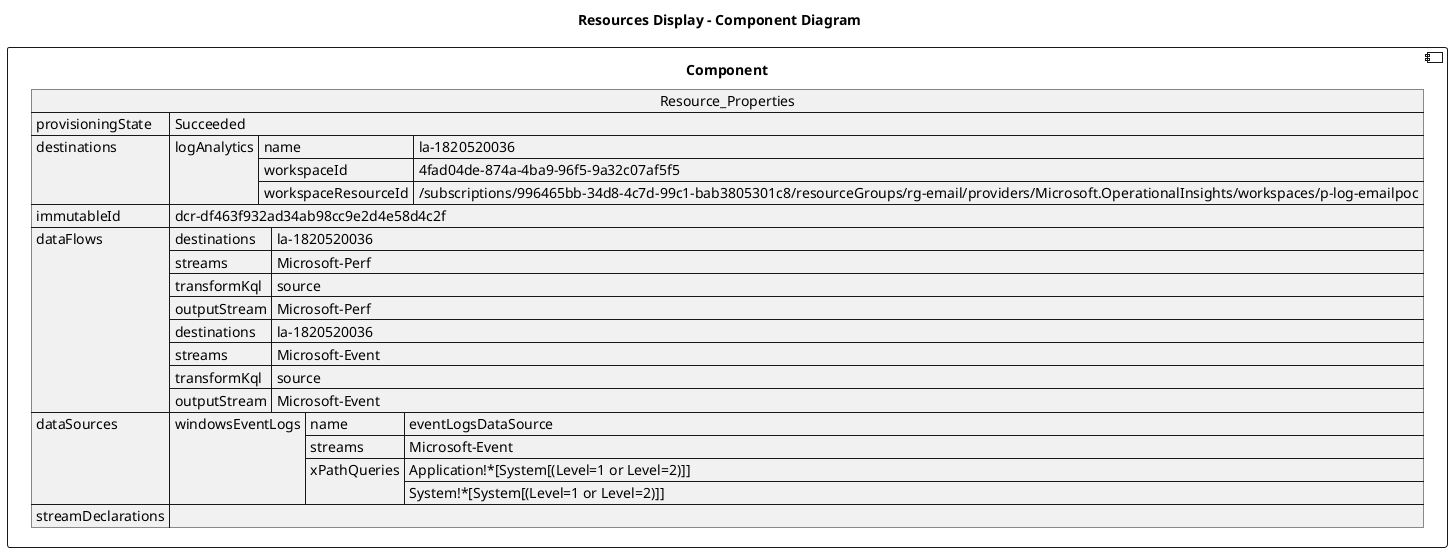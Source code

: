 @startuml

title Resources Display - Component Diagram

component Component {

json  Resource_Properties {
  "provisioningState": "Succeeded",
  "destinations": {
    "logAnalytics": [
      {
        "name": "la-1820520036",
        "workspaceId": "4fad04de-874a-4ba9-96f5-9a32c07af5f5",
        "workspaceResourceId": "/subscriptions/996465bb-34d8-4c7d-99c1-bab3805301c8/resourceGroups/rg-email/providers/Microsoft.OperationalInsights/workspaces/p-log-emailpoc"
      }
    ]
  },
  "immutableId": "dcr-df463f932ad34ab98cc9e2d4e58d4c2f",
  "dataFlows": [
    {
      "destinations": [
        "la-1820520036"
      ],
      "streams": [
        "Microsoft-Perf"
      ],
      "transformKql": "source",
      "outputStream": "Microsoft-Perf"
    },
    {
      "destinations": [
        "la-1820520036"
      ],
      "streams": [
        "Microsoft-Event"
      ],
      "transformKql": "source",
      "outputStream": "Microsoft-Event"
    }
  ],
  "dataSources": {
    "windowsEventLogs": [
      {
        "name": "eventLogsDataSource",
        "streams": [
          "Microsoft-Event"
        ],
        "xPathQueries": [
          "Application!*[System[(Level=1 or Level=2)]]",
          "System!*[System[(Level=1 or Level=2)]]"
        ]
      }
    ]
  },
  "streamDeclarations": {}
}
}
@enduml

